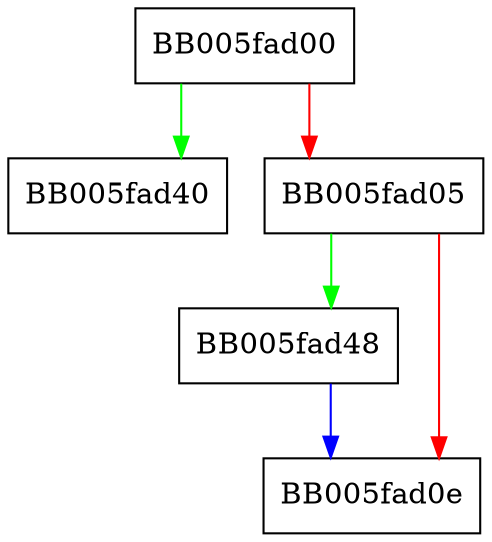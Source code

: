 digraph ossl_pw_clear_passphrase_data {
  node [shape="box"];
  graph [splines=ortho];
  BB005fad00 -> BB005fad40 [color="green"];
  BB005fad00 -> BB005fad05 [color="red"];
  BB005fad05 -> BB005fad48 [color="green"];
  BB005fad05 -> BB005fad0e [color="red"];
  BB005fad48 -> BB005fad0e [color="blue"];
}
